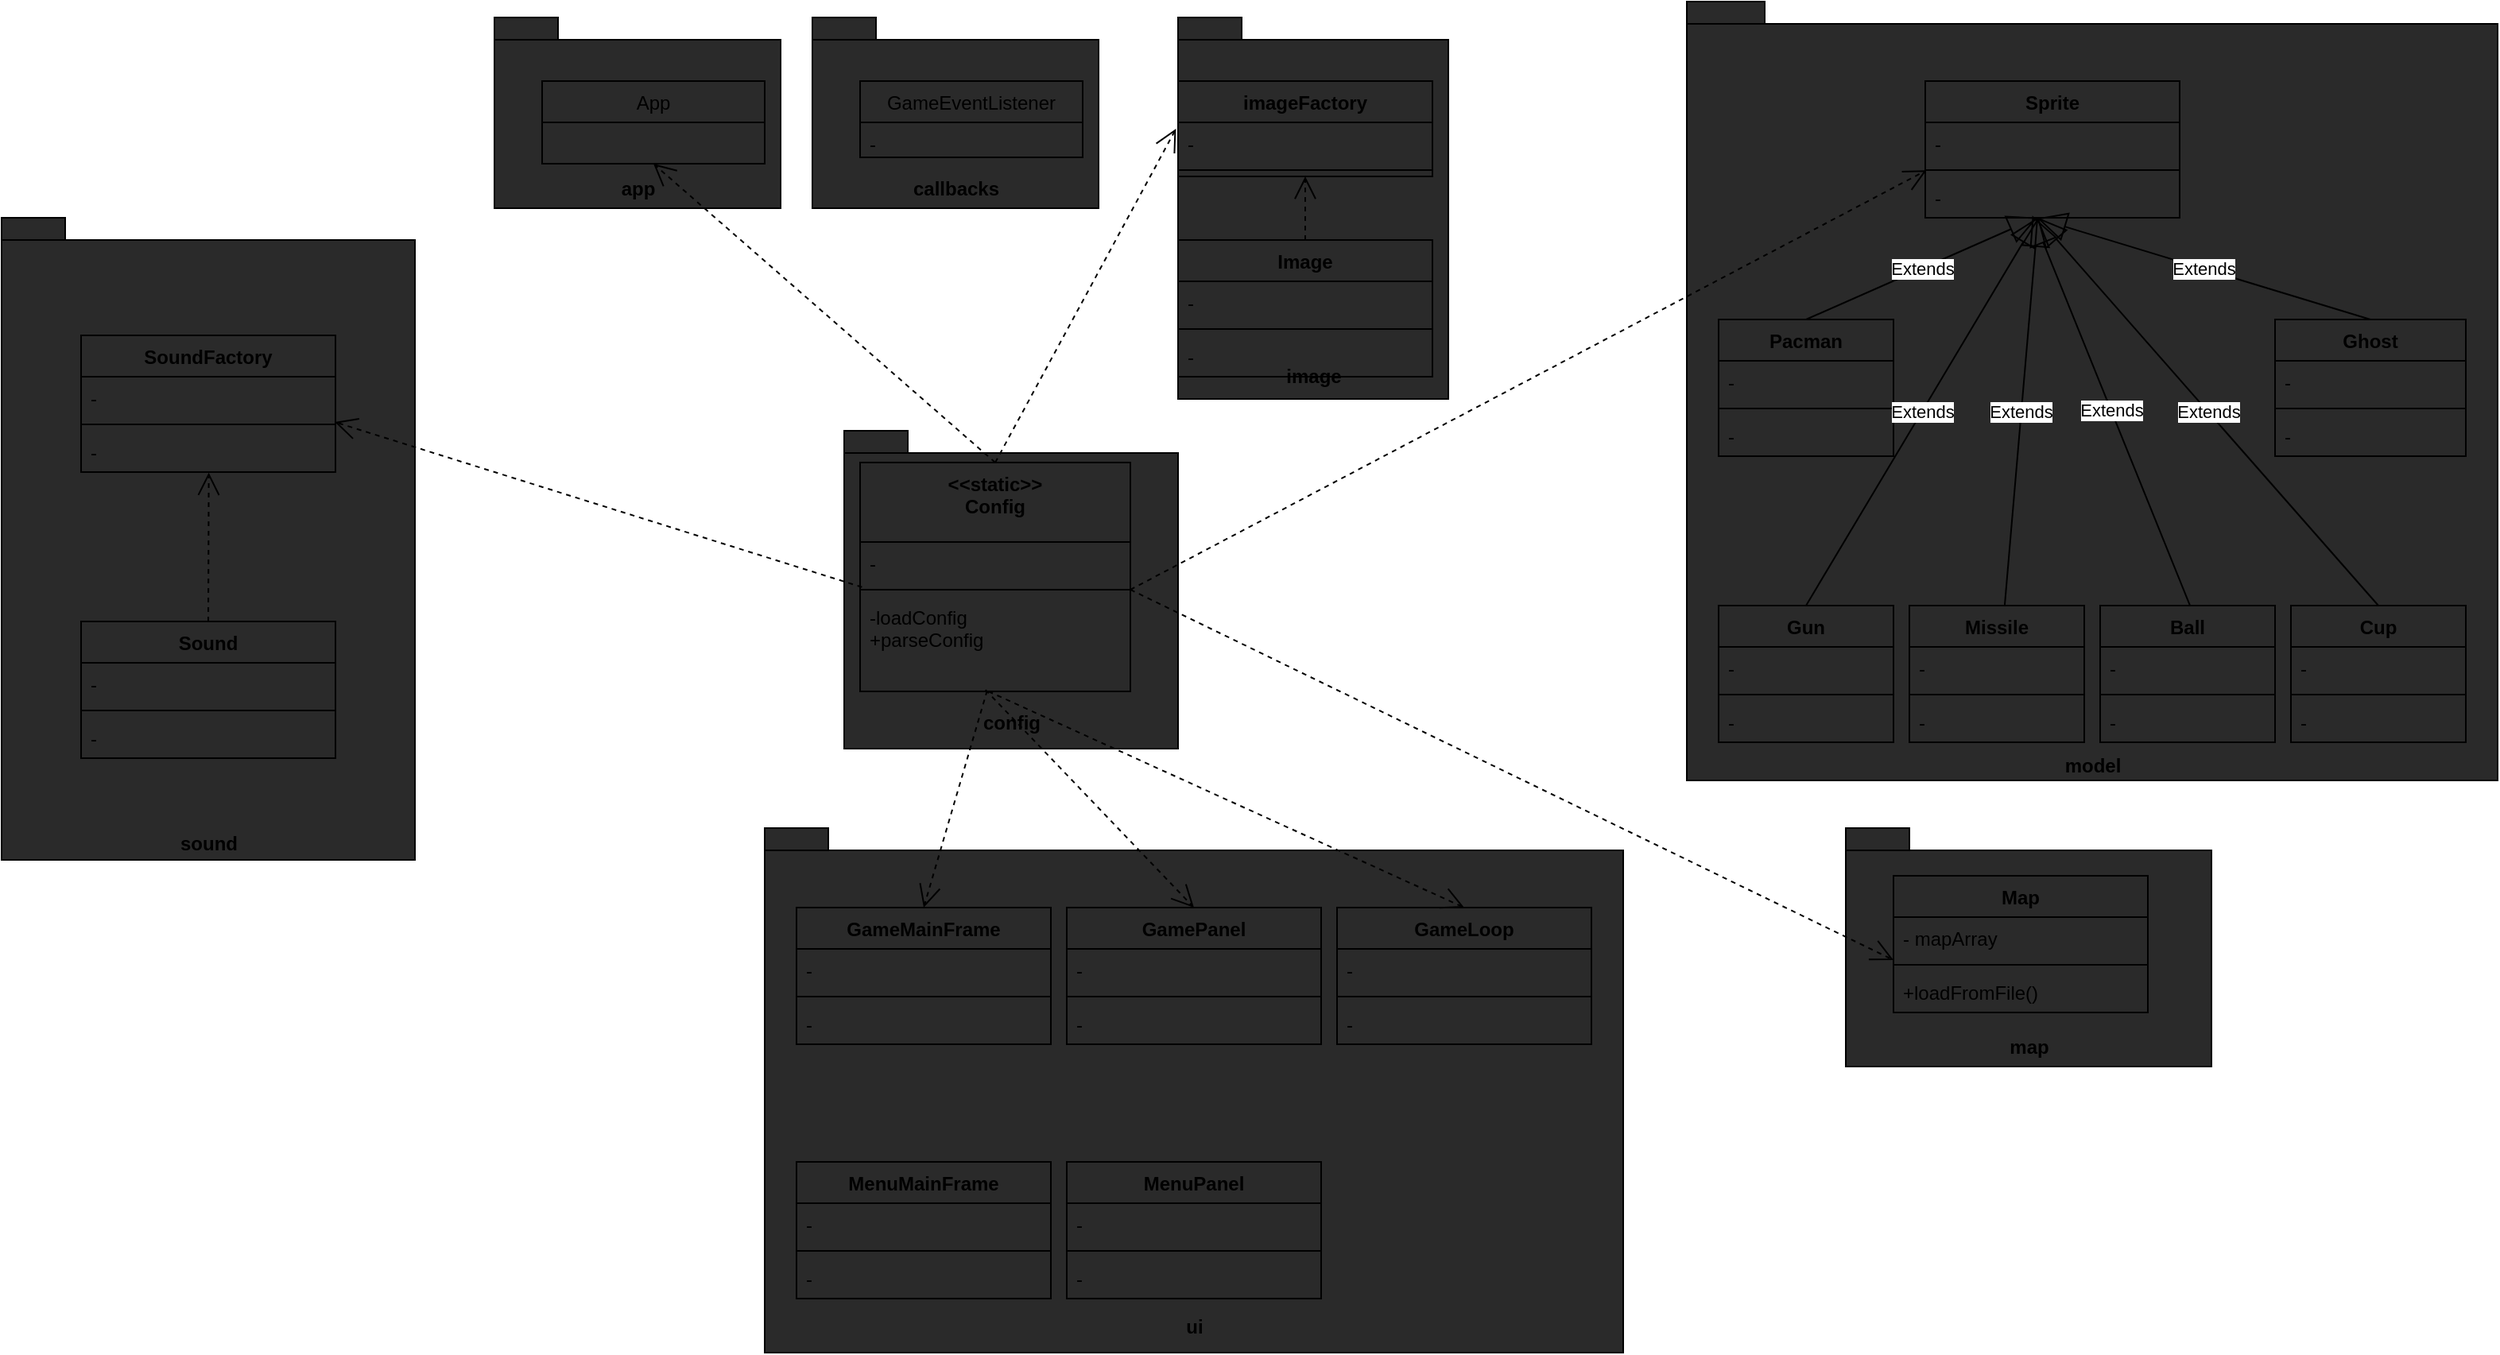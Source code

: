 <mxfile version="13.10.0" type="embed">
    <diagram id="3fPkKFY8ALkQRoS6R1Z-" name="Page-1">
        <mxGraphModel dx="1423" dy="376" grid="1" gridSize="10" guides="1" tooltips="1" connect="1" arrows="1" fold="1" page="1" pageScale="1" pageWidth="850" pageHeight="1100" math="0" shadow="0">
            <root>
                <mxCell id="0"/>
                <mxCell id="1" parent="0"/>
                <mxCell id="130" value="&lt;br&gt;&lt;br&gt;&lt;br&gt;&lt;br&gt;&lt;br&gt;&lt;br&gt;&lt;br&gt;&lt;br&gt;&lt;br&gt;&lt;br&gt;&lt;br&gt;config" style="shape=folder;fontStyle=1;spacingTop=10;tabWidth=40;tabHeight=14;tabPosition=left;html=1;fillColor=#2a2a2a;" vertex="1" parent="1">
                    <mxGeometry x="190" y="300" width="210" height="200" as="geometry"/>
                </mxCell>
                <mxCell id="128" value="&lt;br&gt;&lt;br&gt;&lt;br&gt;&lt;br&gt;&lt;br&gt;&lt;br&gt;&lt;br&gt;&lt;br&gt;map" style="shape=folder;fontStyle=1;spacingTop=10;tabWidth=40;tabHeight=14;tabPosition=left;html=1;fillColor=#2a2a2a;" vertex="1" parent="1">
                    <mxGeometry x="820" y="550" width="230" height="150" as="geometry"/>
                </mxCell>
                <mxCell id="129" value="&lt;br&gt;&lt;br&gt;&lt;br&gt;&lt;br&gt;&lt;br&gt;&lt;br&gt;&lt;br&gt;&lt;br&gt;&lt;br&gt;&lt;br&gt;&lt;br&gt;&lt;br&gt;&lt;br&gt;&lt;br&gt;&lt;br&gt;&lt;br&gt;&lt;br&gt;&lt;br&gt;&lt;br&gt;&lt;br&gt;ui" style="shape=folder;fontStyle=1;spacingTop=10;tabWidth=40;tabHeight=14;tabPosition=left;html=1;fillColor=#2a2a2a;" vertex="1" parent="1">
                    <mxGeometry x="140" y="550" width="540" height="330" as="geometry"/>
                </mxCell>
                <mxCell id="127" value="&lt;br&gt;&lt;br&gt;&lt;br&gt;&lt;br&gt;&lt;br&gt;&lt;br&gt;&lt;br&gt;&lt;br&gt;&lt;br&gt;&lt;br&gt;&lt;br&gt;&lt;br&gt;&lt;br&gt;&lt;br&gt;&lt;br&gt;&lt;br&gt;&lt;br&gt;&lt;br&gt;&lt;br&gt;&lt;br&gt;&lt;br&gt;&lt;br&gt;&lt;br&gt;&lt;br&gt;&lt;br&gt;&lt;br&gt;&lt;br&gt;&lt;br&gt;&lt;br&gt;&lt;br&gt;&lt;br&gt;&lt;br&gt;model" style="shape=folder;fontStyle=1;spacingTop=10;tabWidth=40;tabHeight=14;tabPosition=left;html=1;fillColor=#2a2a2a;" vertex="1" parent="1">
                    <mxGeometry x="720" y="30" width="510" height="490" as="geometry"/>
                </mxCell>
                <mxCell id="126" value="&lt;br&gt;&lt;br&gt;&lt;br&gt;&lt;br&gt;&lt;br&gt;&lt;br&gt;&lt;br&gt;&lt;br&gt;&lt;br&gt;&lt;br&gt;&lt;br&gt;&lt;br&gt;&lt;br&gt;&lt;br&gt;image" style="shape=folder;fontStyle=1;spacingTop=10;tabWidth=40;tabHeight=14;tabPosition=left;html=1;fillColor=#2a2a2a;" vertex="1" parent="1">
                    <mxGeometry x="400" y="40" width="170" height="240" as="geometry"/>
                </mxCell>
                <mxCell id="125" value="&lt;br&gt;&lt;br&gt;&lt;br&gt;&lt;br&gt;&lt;br&gt;&lt;br&gt;callbacks" style="shape=folder;fontStyle=1;spacingTop=10;tabWidth=40;tabHeight=14;tabPosition=left;html=1;fillColor=#2a2a2a;" vertex="1" parent="1">
                    <mxGeometry x="170" y="40" width="180" height="120" as="geometry"/>
                </mxCell>
                <mxCell id="124" value="&lt;br&gt;&lt;br&gt;&lt;br&gt;&lt;br&gt;&lt;br&gt;&lt;br&gt;app" style="shape=folder;fontStyle=1;spacingTop=10;tabWidth=40;tabHeight=14;tabPosition=left;html=1;fillColor=#2a2a2a;" vertex="1" parent="1">
                    <mxGeometry x="-30" y="40" width="180" height="120" as="geometry"/>
                </mxCell>
                <mxCell id="122" value="&lt;br&gt;&lt;br&gt;&lt;br&gt;&lt;br&gt;&lt;br&gt;&lt;br&gt;&lt;br&gt;&lt;br&gt;&lt;br&gt;&lt;br&gt;&lt;br&gt;&lt;br&gt;&lt;br&gt;&lt;br&gt;&lt;br&gt;&lt;br&gt;&lt;br&gt;&lt;br&gt;&lt;br&gt;&lt;br&gt;&lt;br&gt;&lt;br&gt;&lt;br&gt;&lt;br&gt;&lt;br&gt;&lt;br&gt;sound" style="shape=folder;fontStyle=1;spacingTop=10;tabWidth=40;tabHeight=14;tabPosition=left;html=1;fillColor=#2a2a2a;" vertex="1" parent="1">
                    <mxGeometry x="-340" y="166" width="260" height="404" as="geometry"/>
                </mxCell>
                <mxCell id="8" value="App" style="swimlane;fontStyle=0;childLayout=stackLayout;horizontal=1;startSize=26;fillColor=none;horizontalStack=0;resizeParent=1;resizeParentMax=0;resizeLast=0;collapsible=1;marginBottom=0;" vertex="1" parent="1">
                    <mxGeometry y="80" width="140" height="52" as="geometry"/>
                </mxCell>
                <mxCell id="12" value="GameEventListener" style="swimlane;fontStyle=0;childLayout=stackLayout;horizontal=1;startSize=26;fillColor=none;horizontalStack=0;resizeParent=1;resizeParentMax=0;resizeLast=0;collapsible=1;marginBottom=0;" vertex="1" parent="1">
                    <mxGeometry x="200" y="80" width="140" height="48" as="geometry">
                        <mxRectangle x="200" y="80" width="140" height="26" as="alternateBounds"/>
                    </mxGeometry>
                </mxCell>
                <mxCell id="13" value="-" style="text;strokeColor=none;fillColor=none;align=left;verticalAlign=top;spacingLeft=4;spacingRight=4;overflow=hidden;rotatable=0;points=[[0,0.5],[1,0.5]];portConstraint=eastwest;" vertex="1" parent="12">
                    <mxGeometry y="26" width="140" height="22" as="geometry"/>
                </mxCell>
                <mxCell id="16" value="imageFactory" style="swimlane;fontStyle=1;align=center;verticalAlign=top;childLayout=stackLayout;horizontal=1;startSize=26;horizontalStack=0;resizeParent=1;resizeParentMax=0;resizeLast=0;collapsible=1;marginBottom=0;fillColor=#2a2a2a;" vertex="1" parent="1">
                    <mxGeometry x="400" y="80" width="160" height="60" as="geometry"/>
                </mxCell>
                <mxCell id="17" value="-" style="text;strokeColor=none;fillColor=none;align=left;verticalAlign=top;spacingLeft=4;spacingRight=4;overflow=hidden;rotatable=0;points=[[0,0.5],[1,0.5]];portConstraint=eastwest;" vertex="1" parent="16">
                    <mxGeometry y="26" width="160" height="26" as="geometry"/>
                </mxCell>
                <mxCell id="18" value="" style="line;strokeWidth=1;fillColor=none;align=left;verticalAlign=middle;spacingTop=-1;spacingLeft=3;spacingRight=3;rotatable=0;labelPosition=right;points=[];portConstraint=eastwest;" vertex="1" parent="16">
                    <mxGeometry y="52" width="160" height="8" as="geometry"/>
                </mxCell>
                <mxCell id="21" value="" style="endArrow=open;endSize=12;dashed=1;html=1;entryX=0.5;entryY=1;entryDx=0;entryDy=0;exitX=0.5;exitY=0;exitDx=0;exitDy=0;" edge="1" parent="1" source="22" target="16">
                    <mxGeometry width="160" relative="1" as="geometry">
                        <mxPoint x="530" y="190" as="sourcePoint"/>
                        <mxPoint x="460" y="200" as="targetPoint"/>
                    </mxGeometry>
                </mxCell>
                <mxCell id="22" value="Image" style="swimlane;fontStyle=1;align=center;verticalAlign=top;childLayout=stackLayout;horizontal=1;startSize=26;horizontalStack=0;resizeParent=1;resizeParentMax=0;resizeLast=0;collapsible=1;marginBottom=0;fillColor=#2a2a2a;" vertex="1" parent="1">
                    <mxGeometry x="400" y="180" width="160" height="86" as="geometry"/>
                </mxCell>
                <mxCell id="23" value="-" style="text;strokeColor=none;fillColor=none;align=left;verticalAlign=top;spacingLeft=4;spacingRight=4;overflow=hidden;rotatable=0;points=[[0,0.5],[1,0.5]];portConstraint=eastwest;" vertex="1" parent="22">
                    <mxGeometry y="26" width="160" height="26" as="geometry"/>
                </mxCell>
                <mxCell id="24" value="" style="line;strokeWidth=1;fillColor=none;align=left;verticalAlign=middle;spacingTop=-1;spacingLeft=3;spacingRight=3;rotatable=0;labelPosition=right;points=[];portConstraint=eastwest;" vertex="1" parent="22">
                    <mxGeometry y="52" width="160" height="8" as="geometry"/>
                </mxCell>
                <mxCell id="25" value="-" style="text;strokeColor=none;fillColor=none;align=left;verticalAlign=top;spacingLeft=4;spacingRight=4;overflow=hidden;rotatable=0;points=[[0,0.5],[1,0.5]];portConstraint=eastwest;" vertex="1" parent="22">
                    <mxGeometry y="60" width="160" height="26" as="geometry"/>
                </mxCell>
                <mxCell id="30" value="Sprite" style="swimlane;fontStyle=1;align=center;verticalAlign=top;childLayout=stackLayout;horizontal=1;startSize=26;horizontalStack=0;resizeParent=1;resizeParentMax=0;resizeLast=0;collapsible=1;marginBottom=0;fillColor=#2a2a2a;" vertex="1" parent="1">
                    <mxGeometry x="870" y="80" width="160" height="86" as="geometry"/>
                </mxCell>
                <mxCell id="31" value="-" style="text;strokeColor=none;fillColor=none;align=left;verticalAlign=top;spacingLeft=4;spacingRight=4;overflow=hidden;rotatable=0;points=[[0,0.5],[1,0.5]];portConstraint=eastwest;" vertex="1" parent="30">
                    <mxGeometry y="26" width="160" height="26" as="geometry"/>
                </mxCell>
                <mxCell id="32" value="" style="line;strokeWidth=1;fillColor=none;align=left;verticalAlign=middle;spacingTop=-1;spacingLeft=3;spacingRight=3;rotatable=0;labelPosition=right;points=[];portConstraint=eastwest;" vertex="1" parent="30">
                    <mxGeometry y="52" width="160" height="8" as="geometry"/>
                </mxCell>
                <mxCell id="33" value="-" style="text;strokeColor=none;fillColor=none;align=left;verticalAlign=top;spacingLeft=4;spacingRight=4;overflow=hidden;rotatable=0;points=[[0,0.5],[1,0.5]];portConstraint=eastwest;" vertex="1" parent="30">
                    <mxGeometry y="60" width="160" height="26" as="geometry"/>
                </mxCell>
                <mxCell id="38" value="Pacman" style="swimlane;fontStyle=1;align=center;verticalAlign=top;childLayout=stackLayout;horizontal=1;startSize=26;horizontalStack=0;resizeParent=1;resizeParentMax=0;resizeLast=0;collapsible=1;marginBottom=0;fillColor=#2a2a2a;" vertex="1" parent="1">
                    <mxGeometry x="740" y="230" width="110" height="86" as="geometry"/>
                </mxCell>
                <mxCell id="39" value="-" style="text;strokeColor=none;fillColor=none;align=left;verticalAlign=top;spacingLeft=4;spacingRight=4;overflow=hidden;rotatable=0;points=[[0,0.5],[1,0.5]];portConstraint=eastwest;" vertex="1" parent="38">
                    <mxGeometry y="26" width="110" height="26" as="geometry"/>
                </mxCell>
                <mxCell id="40" value="" style="line;strokeWidth=1;fillColor=none;align=left;verticalAlign=middle;spacingTop=-1;spacingLeft=3;spacingRight=3;rotatable=0;labelPosition=right;points=[];portConstraint=eastwest;" vertex="1" parent="38">
                    <mxGeometry y="52" width="110" height="8" as="geometry"/>
                </mxCell>
                <mxCell id="41" value="-" style="text;strokeColor=none;fillColor=none;align=left;verticalAlign=top;spacingLeft=4;spacingRight=4;overflow=hidden;rotatable=0;points=[[0,0.5],[1,0.5]];portConstraint=eastwest;" vertex="1" parent="38">
                    <mxGeometry y="60" width="110" height="26" as="geometry"/>
                </mxCell>
                <mxCell id="43" value="Ghost" style="swimlane;fontStyle=1;align=center;verticalAlign=top;childLayout=stackLayout;horizontal=1;startSize=26;horizontalStack=0;resizeParent=1;resizeParentMax=0;resizeLast=0;collapsible=1;marginBottom=0;fillColor=#2a2a2a;" vertex="1" parent="1">
                    <mxGeometry x="1090" y="230" width="120" height="86" as="geometry"/>
                </mxCell>
                <mxCell id="44" value="-" style="text;strokeColor=none;fillColor=none;align=left;verticalAlign=top;spacingLeft=4;spacingRight=4;overflow=hidden;rotatable=0;points=[[0,0.5],[1,0.5]];portConstraint=eastwest;" vertex="1" parent="43">
                    <mxGeometry y="26" width="120" height="26" as="geometry"/>
                </mxCell>
                <mxCell id="45" value="" style="line;strokeWidth=1;fillColor=none;align=left;verticalAlign=middle;spacingTop=-1;spacingLeft=3;spacingRight=3;rotatable=0;labelPosition=right;points=[];portConstraint=eastwest;" vertex="1" parent="43">
                    <mxGeometry y="52" width="120" height="8" as="geometry"/>
                </mxCell>
                <mxCell id="46" value="-" style="text;strokeColor=none;fillColor=none;align=left;verticalAlign=top;spacingLeft=4;spacingRight=4;overflow=hidden;rotatable=0;points=[[0,0.5],[1,0.5]];portConstraint=eastwest;" vertex="1" parent="43">
                    <mxGeometry y="60" width="120" height="26" as="geometry"/>
                </mxCell>
                <mxCell id="47" value="Gun" style="swimlane;fontStyle=1;align=center;verticalAlign=top;childLayout=stackLayout;horizontal=1;startSize=26;horizontalStack=0;resizeParent=1;resizeParentMax=0;resizeLast=0;collapsible=1;marginBottom=0;fillColor=#2a2a2a;" vertex="1" parent="1">
                    <mxGeometry x="740" y="410" width="110" height="86" as="geometry"/>
                </mxCell>
                <mxCell id="48" value="-" style="text;strokeColor=none;fillColor=none;align=left;verticalAlign=top;spacingLeft=4;spacingRight=4;overflow=hidden;rotatable=0;points=[[0,0.5],[1,0.5]];portConstraint=eastwest;" vertex="1" parent="47">
                    <mxGeometry y="26" width="110" height="26" as="geometry"/>
                </mxCell>
                <mxCell id="49" value="" style="line;strokeWidth=1;fillColor=none;align=left;verticalAlign=middle;spacingTop=-1;spacingLeft=3;spacingRight=3;rotatable=0;labelPosition=right;points=[];portConstraint=eastwest;" vertex="1" parent="47">
                    <mxGeometry y="52" width="110" height="8" as="geometry"/>
                </mxCell>
                <mxCell id="50" value="-" style="text;strokeColor=none;fillColor=none;align=left;verticalAlign=top;spacingLeft=4;spacingRight=4;overflow=hidden;rotatable=0;points=[[0,0.5],[1,0.5]];portConstraint=eastwest;" vertex="1" parent="47">
                    <mxGeometry y="60" width="110" height="26" as="geometry"/>
                </mxCell>
                <mxCell id="51" value="Missile" style="swimlane;fontStyle=1;align=center;verticalAlign=top;childLayout=stackLayout;horizontal=1;startSize=26;horizontalStack=0;resizeParent=1;resizeParentMax=0;resizeLast=0;collapsible=1;marginBottom=0;fillColor=#2a2a2a;" vertex="1" parent="1">
                    <mxGeometry x="860" y="410" width="110" height="86" as="geometry"/>
                </mxCell>
                <mxCell id="52" value="-" style="text;strokeColor=none;fillColor=none;align=left;verticalAlign=top;spacingLeft=4;spacingRight=4;overflow=hidden;rotatable=0;points=[[0,0.5],[1,0.5]];portConstraint=eastwest;" vertex="1" parent="51">
                    <mxGeometry y="26" width="110" height="26" as="geometry"/>
                </mxCell>
                <mxCell id="53" value="" style="line;strokeWidth=1;fillColor=none;align=left;verticalAlign=middle;spacingTop=-1;spacingLeft=3;spacingRight=3;rotatable=0;labelPosition=right;points=[];portConstraint=eastwest;" vertex="1" parent="51">
                    <mxGeometry y="52" width="110" height="8" as="geometry"/>
                </mxCell>
                <mxCell id="54" value="-" style="text;strokeColor=none;fillColor=none;align=left;verticalAlign=top;spacingLeft=4;spacingRight=4;overflow=hidden;rotatable=0;points=[[0,0.5],[1,0.5]];portConstraint=eastwest;" vertex="1" parent="51">
                    <mxGeometry y="60" width="110" height="26" as="geometry"/>
                </mxCell>
                <mxCell id="55" value="Ball" style="swimlane;fontStyle=1;align=center;verticalAlign=top;childLayout=stackLayout;horizontal=1;startSize=26;horizontalStack=0;resizeParent=1;resizeParentMax=0;resizeLast=0;collapsible=1;marginBottom=0;fillColor=#2a2a2a;" vertex="1" parent="1">
                    <mxGeometry x="980" y="410" width="110" height="86" as="geometry"/>
                </mxCell>
                <mxCell id="56" value="-" style="text;strokeColor=none;fillColor=none;align=left;verticalAlign=top;spacingLeft=4;spacingRight=4;overflow=hidden;rotatable=0;points=[[0,0.5],[1,0.5]];portConstraint=eastwest;" vertex="1" parent="55">
                    <mxGeometry y="26" width="110" height="26" as="geometry"/>
                </mxCell>
                <mxCell id="57" value="" style="line;strokeWidth=1;fillColor=none;align=left;verticalAlign=middle;spacingTop=-1;spacingLeft=3;spacingRight=3;rotatable=0;labelPosition=right;points=[];portConstraint=eastwest;" vertex="1" parent="55">
                    <mxGeometry y="52" width="110" height="8" as="geometry"/>
                </mxCell>
                <mxCell id="58" value="-" style="text;strokeColor=none;fillColor=none;align=left;verticalAlign=top;spacingLeft=4;spacingRight=4;overflow=hidden;rotatable=0;points=[[0,0.5],[1,0.5]];portConstraint=eastwest;" vertex="1" parent="55">
                    <mxGeometry y="60" width="110" height="26" as="geometry"/>
                </mxCell>
                <mxCell id="59" value="Cup" style="swimlane;fontStyle=1;align=center;verticalAlign=top;childLayout=stackLayout;horizontal=1;startSize=26;horizontalStack=0;resizeParent=1;resizeParentMax=0;resizeLast=0;collapsible=1;marginBottom=0;fillColor=#2a2a2a;" vertex="1" parent="1">
                    <mxGeometry x="1100" y="410" width="110" height="86" as="geometry"/>
                </mxCell>
                <mxCell id="60" value="-" style="text;strokeColor=none;fillColor=none;align=left;verticalAlign=top;spacingLeft=4;spacingRight=4;overflow=hidden;rotatable=0;points=[[0,0.5],[1,0.5]];portConstraint=eastwest;" vertex="1" parent="59">
                    <mxGeometry y="26" width="110" height="26" as="geometry"/>
                </mxCell>
                <mxCell id="61" value="" style="line;strokeWidth=1;fillColor=none;align=left;verticalAlign=middle;spacingTop=-1;spacingLeft=3;spacingRight=3;rotatable=0;labelPosition=right;points=[];portConstraint=eastwest;" vertex="1" parent="59">
                    <mxGeometry y="52" width="110" height="8" as="geometry"/>
                </mxCell>
                <mxCell id="62" value="-" style="text;strokeColor=none;fillColor=none;align=left;verticalAlign=top;spacingLeft=4;spacingRight=4;overflow=hidden;rotatable=0;points=[[0,0.5],[1,0.5]];portConstraint=eastwest;" vertex="1" parent="59">
                    <mxGeometry y="60" width="110" height="26" as="geometry"/>
                </mxCell>
                <mxCell id="64" value="Extends" style="endArrow=block;endSize=16;endFill=0;html=1;entryX=0.441;entryY=0.993;entryDx=0;entryDy=0;entryPerimeter=0;exitX=0.5;exitY=0;exitDx=0;exitDy=0;" edge="1" parent="1" source="38" target="33">
                    <mxGeometry width="160" relative="1" as="geometry">
                        <mxPoint x="730" y="310" as="sourcePoint"/>
                        <mxPoint x="890" y="310" as="targetPoint"/>
                    </mxGeometry>
                </mxCell>
                <mxCell id="65" value="Extends" style="endArrow=block;endSize=16;endFill=0;html=1;exitX=0.5;exitY=0;exitDx=0;exitDy=0;entryX=0.44;entryY=1.011;entryDx=0;entryDy=0;entryPerimeter=0;" edge="1" parent="1" source="43" target="33">
                    <mxGeometry width="160" relative="1" as="geometry">
                        <mxPoint x="1000" y="122.66" as="sourcePoint"/>
                        <mxPoint x="1050" y="190" as="targetPoint"/>
                    </mxGeometry>
                </mxCell>
                <mxCell id="66" value="Extends" style="endArrow=block;endSize=16;endFill=0;html=1;exitX=0.5;exitY=0;exitDx=0;exitDy=0;entryX=0.44;entryY=0.99;entryDx=0;entryDy=0;entryPerimeter=0;" edge="1" parent="1" source="59" target="33">
                    <mxGeometry width="160" relative="1" as="geometry">
                        <mxPoint x="1090" y="350" as="sourcePoint"/>
                        <mxPoint x="940" y="170" as="targetPoint"/>
                    </mxGeometry>
                </mxCell>
                <mxCell id="67" value="Extends" style="endArrow=block;endSize=16;endFill=0;html=1;exitX=0.514;exitY=0.001;exitDx=0;exitDy=0;exitPerimeter=0;entryX=0.421;entryY=0.949;entryDx=0;entryDy=0;entryPerimeter=0;" edge="1" parent="1" source="55" target="33">
                    <mxGeometry width="160" relative="1" as="geometry">
                        <mxPoint x="1050" y="400" as="sourcePoint"/>
                        <mxPoint x="1040" y="290" as="targetPoint"/>
                    </mxGeometry>
                </mxCell>
                <mxCell id="68" value="Extends" style="endArrow=block;endSize=16;endFill=0;html=1;exitX=0.545;exitY=0;exitDx=0;exitDy=0;exitPerimeter=0;entryX=0.443;entryY=0.993;entryDx=0;entryDy=0;entryPerimeter=0;" edge="1" parent="1" source="51" target="33">
                    <mxGeometry width="160" relative="1" as="geometry">
                        <mxPoint x="890" y="326" as="sourcePoint"/>
                        <mxPoint x="970" y="280" as="targetPoint"/>
                    </mxGeometry>
                </mxCell>
                <mxCell id="69" value="Extends" style="endArrow=block;endSize=16;endFill=0;html=1;exitX=0.5;exitY=0;exitDx=0;exitDy=0;entryX=0.444;entryY=0.981;entryDx=0;entryDy=0;entryPerimeter=0;" edge="1" parent="1" source="47" target="33">
                    <mxGeometry width="160" relative="1" as="geometry">
                        <mxPoint x="770" y="350" as="sourcePoint"/>
                        <mxPoint x="930" y="350" as="targetPoint"/>
                    </mxGeometry>
                </mxCell>
                <mxCell id="77" value="&lt;&lt;static&gt;&gt;&#10;Config" style="swimlane;fontStyle=1;align=center;verticalAlign=top;childLayout=stackLayout;horizontal=1;startSize=50;horizontalStack=0;resizeParent=1;resizeParentMax=0;resizeLast=0;collapsible=1;marginBottom=0;fillColor=#2a2a2a;" vertex="1" parent="1">
                    <mxGeometry x="200" y="320" width="170" height="144" as="geometry">
                        <mxRectangle x="200" y="320" width="70" height="26" as="alternateBounds"/>
                    </mxGeometry>
                </mxCell>
                <mxCell id="78" value="-" style="text;strokeColor=none;fillColor=none;align=left;verticalAlign=top;spacingLeft=4;spacingRight=4;overflow=hidden;rotatable=0;points=[[0,0.5],[1,0.5]];portConstraint=eastwest;" vertex="1" parent="77">
                    <mxGeometry y="50" width="170" height="26" as="geometry"/>
                </mxCell>
                <mxCell id="79" value="" style="line;strokeWidth=1;fillColor=none;align=left;verticalAlign=middle;spacingTop=-1;spacingLeft=3;spacingRight=3;rotatable=0;labelPosition=right;points=[];portConstraint=eastwest;" vertex="1" parent="77">
                    <mxGeometry y="76" width="170" height="8" as="geometry"/>
                </mxCell>
                <mxCell id="80" value="-loadConfig&#10;+parseConfig&#10;" style="text;strokeColor=none;fillColor=none;align=left;verticalAlign=top;spacingLeft=4;spacingRight=4;overflow=hidden;rotatable=0;points=[[0,0.5],[1,0.5]];portConstraint=eastwest;" vertex="1" parent="77">
                    <mxGeometry y="84" width="170" height="60" as="geometry"/>
                </mxCell>
                <mxCell id="81" value="GameLoop" style="swimlane;fontStyle=1;align=center;verticalAlign=top;childLayout=stackLayout;horizontal=1;startSize=26;horizontalStack=0;resizeParent=1;resizeParentMax=0;resizeLast=0;collapsible=1;marginBottom=0;fillColor=#2a2a2a;" vertex="1" parent="1">
                    <mxGeometry x="500" y="600" width="160" height="86" as="geometry"/>
                </mxCell>
                <mxCell id="82" value="-" style="text;strokeColor=none;fillColor=none;align=left;verticalAlign=top;spacingLeft=4;spacingRight=4;overflow=hidden;rotatable=0;points=[[0,0.5],[1,0.5]];portConstraint=eastwest;" vertex="1" parent="81">
                    <mxGeometry y="26" width="160" height="26" as="geometry"/>
                </mxCell>
                <mxCell id="83" value="" style="line;strokeWidth=1;fillColor=none;align=left;verticalAlign=middle;spacingTop=-1;spacingLeft=3;spacingRight=3;rotatable=0;labelPosition=right;points=[];portConstraint=eastwest;" vertex="1" parent="81">
                    <mxGeometry y="52" width="160" height="8" as="geometry"/>
                </mxCell>
                <mxCell id="84" value="-" style="text;strokeColor=none;fillColor=none;align=left;verticalAlign=top;spacingLeft=4;spacingRight=4;overflow=hidden;rotatable=0;points=[[0,0.5],[1,0.5]];portConstraint=eastwest;" vertex="1" parent="81">
                    <mxGeometry y="60" width="160" height="26" as="geometry"/>
                </mxCell>
                <mxCell id="85" value="GameMainFrame" style="swimlane;fontStyle=1;align=center;verticalAlign=top;childLayout=stackLayout;horizontal=1;startSize=26;horizontalStack=0;resizeParent=1;resizeParentMax=0;resizeLast=0;collapsible=1;marginBottom=0;fillColor=#2a2a2a;" vertex="1" parent="1">
                    <mxGeometry x="160" y="600" width="160" height="86" as="geometry"/>
                </mxCell>
                <mxCell id="86" value="-" style="text;strokeColor=none;fillColor=none;align=left;verticalAlign=top;spacingLeft=4;spacingRight=4;overflow=hidden;rotatable=0;points=[[0,0.5],[1,0.5]];portConstraint=eastwest;" vertex="1" parent="85">
                    <mxGeometry y="26" width="160" height="26" as="geometry"/>
                </mxCell>
                <mxCell id="87" value="" style="line;strokeWidth=1;fillColor=none;align=left;verticalAlign=middle;spacingTop=-1;spacingLeft=3;spacingRight=3;rotatable=0;labelPosition=right;points=[];portConstraint=eastwest;" vertex="1" parent="85">
                    <mxGeometry y="52" width="160" height="8" as="geometry"/>
                </mxCell>
                <mxCell id="88" value="-" style="text;strokeColor=none;fillColor=none;align=left;verticalAlign=top;spacingLeft=4;spacingRight=4;overflow=hidden;rotatable=0;points=[[0,0.5],[1,0.5]];portConstraint=eastwest;" vertex="1" parent="85">
                    <mxGeometry y="60" width="160" height="26" as="geometry"/>
                </mxCell>
                <mxCell id="89" value="GamePanel" style="swimlane;fontStyle=1;align=center;verticalAlign=top;childLayout=stackLayout;horizontal=1;startSize=26;horizontalStack=0;resizeParent=1;resizeParentMax=0;resizeLast=0;collapsible=1;marginBottom=0;fillColor=#2a2a2a;" vertex="1" parent="1">
                    <mxGeometry x="330" y="600" width="160" height="86" as="geometry"/>
                </mxCell>
                <mxCell id="90" value="-" style="text;strokeColor=none;fillColor=none;align=left;verticalAlign=top;spacingLeft=4;spacingRight=4;overflow=hidden;rotatable=0;points=[[0,0.5],[1,0.5]];portConstraint=eastwest;" vertex="1" parent="89">
                    <mxGeometry y="26" width="160" height="26" as="geometry"/>
                </mxCell>
                <mxCell id="91" value="" style="line;strokeWidth=1;fillColor=none;align=left;verticalAlign=middle;spacingTop=-1;spacingLeft=3;spacingRight=3;rotatable=0;labelPosition=right;points=[];portConstraint=eastwest;" vertex="1" parent="89">
                    <mxGeometry y="52" width="160" height="8" as="geometry"/>
                </mxCell>
                <mxCell id="92" value="-" style="text;strokeColor=none;fillColor=none;align=left;verticalAlign=top;spacingLeft=4;spacingRight=4;overflow=hidden;rotatable=0;points=[[0,0.5],[1,0.5]];portConstraint=eastwest;" vertex="1" parent="89">
                    <mxGeometry y="60" width="160" height="26" as="geometry"/>
                </mxCell>
                <mxCell id="93" value="MenuMainFrame" style="swimlane;fontStyle=1;align=center;verticalAlign=top;childLayout=stackLayout;horizontal=1;startSize=26;horizontalStack=0;resizeParent=1;resizeParentMax=0;resizeLast=0;collapsible=1;marginBottom=0;fillColor=#2a2a2a;" vertex="1" parent="1">
                    <mxGeometry x="160" y="760" width="160" height="86" as="geometry"/>
                </mxCell>
                <mxCell id="94" value="-" style="text;strokeColor=none;fillColor=none;align=left;verticalAlign=top;spacingLeft=4;spacingRight=4;overflow=hidden;rotatable=0;points=[[0,0.5],[1,0.5]];portConstraint=eastwest;" vertex="1" parent="93">
                    <mxGeometry y="26" width="160" height="26" as="geometry"/>
                </mxCell>
                <mxCell id="95" value="" style="line;strokeWidth=1;fillColor=none;align=left;verticalAlign=middle;spacingTop=-1;spacingLeft=3;spacingRight=3;rotatable=0;labelPosition=right;points=[];portConstraint=eastwest;" vertex="1" parent="93">
                    <mxGeometry y="52" width="160" height="8" as="geometry"/>
                </mxCell>
                <mxCell id="96" value="-" style="text;strokeColor=none;fillColor=none;align=left;verticalAlign=top;spacingLeft=4;spacingRight=4;overflow=hidden;rotatable=0;points=[[0,0.5],[1,0.5]];portConstraint=eastwest;" vertex="1" parent="93">
                    <mxGeometry y="60" width="160" height="26" as="geometry"/>
                </mxCell>
                <mxCell id="97" value="MenuPanel" style="swimlane;fontStyle=1;align=center;verticalAlign=top;childLayout=stackLayout;horizontal=1;startSize=26;horizontalStack=0;resizeParent=1;resizeParentMax=0;resizeLast=0;collapsible=1;marginBottom=0;fillColor=#2a2a2a;" vertex="1" parent="1">
                    <mxGeometry x="330" y="760" width="160" height="86" as="geometry"/>
                </mxCell>
                <mxCell id="98" value="-" style="text;strokeColor=none;fillColor=none;align=left;verticalAlign=top;spacingLeft=4;spacingRight=4;overflow=hidden;rotatable=0;points=[[0,0.5],[1,0.5]];portConstraint=eastwest;" vertex="1" parent="97">
                    <mxGeometry y="26" width="160" height="26" as="geometry"/>
                </mxCell>
                <mxCell id="99" value="" style="line;strokeWidth=1;fillColor=none;align=left;verticalAlign=middle;spacingTop=-1;spacingLeft=3;spacingRight=3;rotatable=0;labelPosition=right;points=[];portConstraint=eastwest;" vertex="1" parent="97">
                    <mxGeometry y="52" width="160" height="8" as="geometry"/>
                </mxCell>
                <mxCell id="100" value="-" style="text;strokeColor=none;fillColor=none;align=left;verticalAlign=top;spacingLeft=4;spacingRight=4;overflow=hidden;rotatable=0;points=[[0,0.5],[1,0.5]];portConstraint=eastwest;" vertex="1" parent="97">
                    <mxGeometry y="60" width="160" height="26" as="geometry"/>
                </mxCell>
                <mxCell id="101" value="Sound" style="swimlane;fontStyle=1;align=center;verticalAlign=top;childLayout=stackLayout;horizontal=1;startSize=26;horizontalStack=0;resizeParent=1;resizeParentMax=0;resizeLast=0;collapsible=1;marginBottom=0;fillColor=#2a2a2a;" vertex="1" parent="1">
                    <mxGeometry x="-290" y="420" width="160" height="86" as="geometry"/>
                </mxCell>
                <mxCell id="102" value="-" style="text;strokeColor=none;fillColor=none;align=left;verticalAlign=top;spacingLeft=4;spacingRight=4;overflow=hidden;rotatable=0;points=[[0,0.5],[1,0.5]];portConstraint=eastwest;" vertex="1" parent="101">
                    <mxGeometry y="26" width="160" height="26" as="geometry"/>
                </mxCell>
                <mxCell id="103" value="" style="line;strokeWidth=1;fillColor=none;align=left;verticalAlign=middle;spacingTop=-1;spacingLeft=3;spacingRight=3;rotatable=0;labelPosition=right;points=[];portConstraint=eastwest;" vertex="1" parent="101">
                    <mxGeometry y="52" width="160" height="8" as="geometry"/>
                </mxCell>
                <mxCell id="104" value="-" style="text;strokeColor=none;fillColor=none;align=left;verticalAlign=top;spacingLeft=4;spacingRight=4;overflow=hidden;rotatable=0;points=[[0,0.5],[1,0.5]];portConstraint=eastwest;" vertex="1" parent="101">
                    <mxGeometry y="60" width="160" height="26" as="geometry"/>
                </mxCell>
                <mxCell id="105" value="SoundFactory" style="swimlane;fontStyle=1;align=center;verticalAlign=top;childLayout=stackLayout;horizontal=1;startSize=26;horizontalStack=0;resizeParent=1;resizeParentMax=0;resizeLast=0;collapsible=1;marginBottom=0;fillColor=#2a2a2a;" vertex="1" parent="1">
                    <mxGeometry x="-290" y="240" width="160" height="86" as="geometry"/>
                </mxCell>
                <mxCell id="106" value="-" style="text;strokeColor=none;fillColor=none;align=left;verticalAlign=top;spacingLeft=4;spacingRight=4;overflow=hidden;rotatable=0;points=[[0,0.5],[1,0.5]];portConstraint=eastwest;" vertex="1" parent="105">
                    <mxGeometry y="26" width="160" height="26" as="geometry"/>
                </mxCell>
                <mxCell id="107" value="" style="line;strokeWidth=1;fillColor=none;align=left;verticalAlign=middle;spacingTop=-1;spacingLeft=3;spacingRight=3;rotatable=0;labelPosition=right;points=[];portConstraint=eastwest;" vertex="1" parent="105">
                    <mxGeometry y="52" width="160" height="8" as="geometry"/>
                </mxCell>
                <mxCell id="108" value="-" style="text;strokeColor=none;fillColor=none;align=left;verticalAlign=top;spacingLeft=4;spacingRight=4;overflow=hidden;rotatable=0;points=[[0,0.5],[1,0.5]];portConstraint=eastwest;" vertex="1" parent="105">
                    <mxGeometry y="60" width="160" height="26" as="geometry"/>
                </mxCell>
                <mxCell id="109" value="" style="endArrow=open;endSize=12;dashed=1;html=1;exitX=0.5;exitY=0;exitDx=0;exitDy=0;entryX=0.502;entryY=1.013;entryDx=0;entryDy=0;entryPerimeter=0;" edge="1" parent="1" source="101" target="108">
                    <mxGeometry width="160" relative="1" as="geometry">
                        <mxPoint x="-290" y="330" as="sourcePoint"/>
                        <mxPoint x="-130" y="330" as="targetPoint"/>
                    </mxGeometry>
                </mxCell>
                <mxCell id="110" value="Map" style="swimlane;fontStyle=1;align=center;verticalAlign=top;childLayout=stackLayout;horizontal=1;startSize=26;horizontalStack=0;resizeParent=1;resizeParentMax=0;resizeLast=0;collapsible=1;marginBottom=0;fillColor=#2a2a2a;" vertex="1" parent="1">
                    <mxGeometry x="850" y="580" width="160" height="86" as="geometry"/>
                </mxCell>
                <mxCell id="111" value="- mapArray" style="text;strokeColor=none;fillColor=none;align=left;verticalAlign=top;spacingLeft=4;spacingRight=4;overflow=hidden;rotatable=0;points=[[0,0.5],[1,0.5]];portConstraint=eastwest;" vertex="1" parent="110">
                    <mxGeometry y="26" width="160" height="26" as="geometry"/>
                </mxCell>
                <mxCell id="112" value="" style="line;strokeWidth=1;fillColor=none;align=left;verticalAlign=middle;spacingTop=-1;spacingLeft=3;spacingRight=3;rotatable=0;labelPosition=right;points=[];portConstraint=eastwest;" vertex="1" parent="110">
                    <mxGeometry y="52" width="160" height="8" as="geometry"/>
                </mxCell>
                <mxCell id="113" value="+loadFromFile()" style="text;strokeColor=none;fillColor=none;align=left;verticalAlign=top;spacingLeft=4;spacingRight=4;overflow=hidden;rotatable=0;points=[[0,0.5],[1,0.5]];portConstraint=eastwest;" vertex="1" parent="110">
                    <mxGeometry y="60" width="160" height="26" as="geometry"/>
                </mxCell>
                <mxCell id="114" value="" style="endArrow=open;endSize=12;dashed=1;html=1;exitX=1;exitY=-0.067;exitDx=0;exitDy=0;exitPerimeter=0;entryX=0;entryY=1.038;entryDx=0;entryDy=0;entryPerimeter=0;" edge="1" parent="1" source="80" target="111">
                    <mxGeometry width="160" relative="1" as="geometry">
                        <mxPoint x="490" y="420" as="sourcePoint"/>
                        <mxPoint x="650" y="420" as="targetPoint"/>
                    </mxGeometry>
                </mxCell>
                <mxCell id="115" value="" style="endArrow=open;endSize=12;dashed=1;html=1;entryX=0.005;entryY=0.516;entryDx=0;entryDy=0;entryPerimeter=0;" edge="1" parent="1" target="32">
                    <mxGeometry width="160" relative="1" as="geometry">
                        <mxPoint x="370" y="400" as="sourcePoint"/>
                        <mxPoint x="840" y="120" as="targetPoint"/>
                    </mxGeometry>
                </mxCell>
                <mxCell id="116" value="" style="endArrow=open;endSize=12;dashed=1;html=1;exitX=0.5;exitY=0;exitDx=0;exitDy=0;entryX=0.5;entryY=1;entryDx=0;entryDy=0;" edge="1" parent="1" source="77" target="8">
                    <mxGeometry width="160" relative="1" as="geometry">
                        <mxPoint x="330" y="310" as="sourcePoint"/>
                        <mxPoint x="490" y="310" as="targetPoint"/>
                    </mxGeometry>
                </mxCell>
                <mxCell id="117" value="" style="endArrow=open;endSize=12;dashed=1;html=1;exitX=0.5;exitY=0;exitDx=0;exitDy=0;entryX=-0.008;entryY=0.154;entryDx=0;entryDy=0;entryPerimeter=0;" edge="1" parent="1" source="77" target="17">
                    <mxGeometry x="-0.004" y="-10" width="160" relative="1" as="geometry">
                        <mxPoint x="360" y="210" as="sourcePoint"/>
                        <mxPoint x="520" y="210" as="targetPoint"/>
                        <mxPoint as="offset"/>
                    </mxGeometry>
                </mxCell>
                <mxCell id="118" value="" style="endArrow=open;endSize=12;dashed=1;html=1;entryX=0.997;entryY=0.313;entryDx=0;entryDy=0;entryPerimeter=0;exitX=0.007;exitY=1.092;exitDx=0;exitDy=0;exitPerimeter=0;" edge="1" parent="1" source="78" target="107">
                    <mxGeometry width="160" relative="1" as="geometry">
                        <mxPoint x="130" y="430" as="sourcePoint"/>
                        <mxPoint x="130" y="320" as="targetPoint"/>
                    </mxGeometry>
                </mxCell>
                <mxCell id="119" value="" style="endArrow=open;endSize=12;dashed=1;html=1;exitX=0.47;exitY=0.992;exitDx=0;exitDy=0;exitPerimeter=0;entryX=0.5;entryY=0;entryDx=0;entryDy=0;" edge="1" parent="1" source="80" target="85">
                    <mxGeometry width="160" relative="1" as="geometry">
                        <mxPoint x="250" y="490" as="sourcePoint"/>
                        <mxPoint x="410" y="490" as="targetPoint"/>
                    </mxGeometry>
                </mxCell>
                <mxCell id="120" value="" style="endArrow=open;endSize=12;dashed=1;html=1;entryX=0.5;entryY=0;entryDx=0;entryDy=0;exitX=0.464;exitY=0.984;exitDx=0;exitDy=0;exitPerimeter=0;" edge="1" parent="1" source="80" target="89">
                    <mxGeometry width="160" relative="1" as="geometry">
                        <mxPoint x="250" y="490" as="sourcePoint"/>
                        <mxPoint x="410" y="490" as="targetPoint"/>
                    </mxGeometry>
                </mxCell>
                <mxCell id="121" value="" style="endArrow=open;endSize=12;dashed=1;html=1;entryX=0.5;entryY=0;entryDx=0;entryDy=0;exitX=0.475;exitY=1;exitDx=0;exitDy=0;exitPerimeter=0;" edge="1" parent="1" source="80" target="81">
                    <mxGeometry width="160" relative="1" as="geometry">
                        <mxPoint x="250" y="490" as="sourcePoint"/>
                        <mxPoint x="410" y="490" as="targetPoint"/>
                    </mxGeometry>
                </mxCell>
                <mxCell id="132" value="&lt;br&gt;" style="edgeLabel;html=1;align=center;verticalAlign=middle;resizable=0;points=[];" vertex="1" connectable="0" parent="121">
                    <mxGeometry x="-0.815" y="2" relative="1" as="geometry">
                        <mxPoint as="offset"/>
                    </mxGeometry>
                </mxCell>
            </root>
        </mxGraphModel>
    </diagram>
</mxfile>